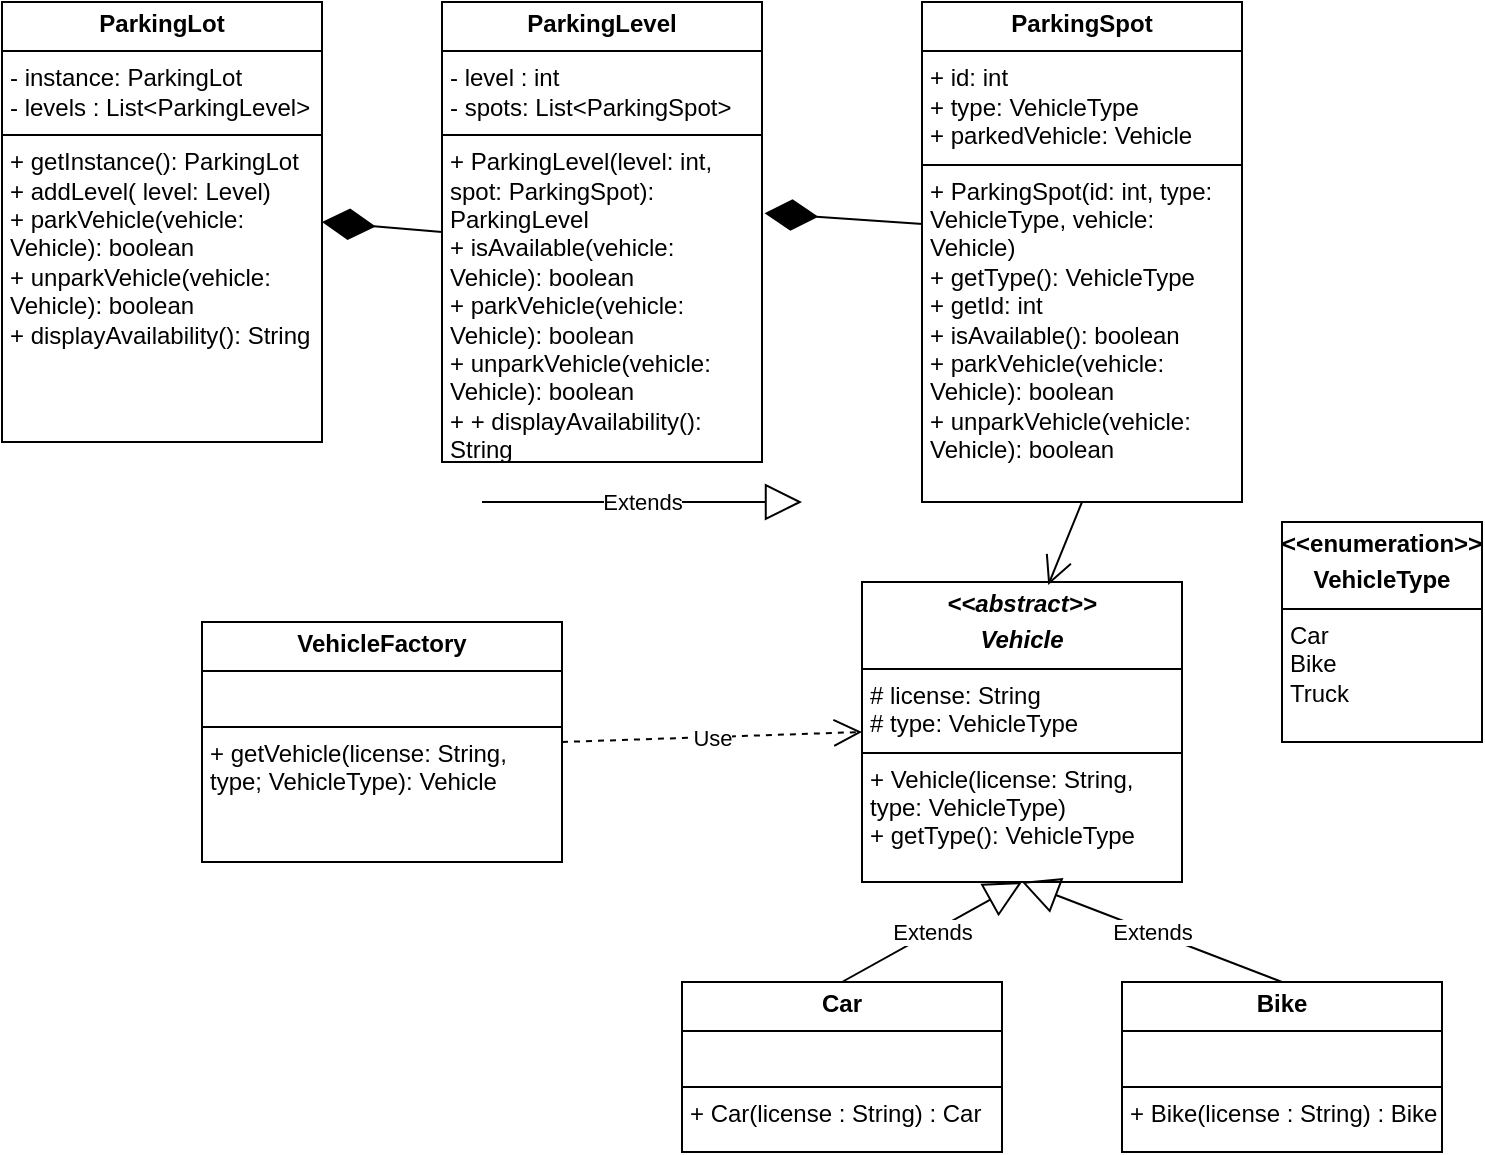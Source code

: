 <mxfile version="26.2.14">
  <diagram id="C5RBs43oDa-KdzZeNtuy" name="Page-1">
    <mxGraphModel dx="1064" dy="673" grid="1" gridSize="10" guides="1" tooltips="1" connect="1" arrows="1" fold="1" page="1" pageScale="1" pageWidth="827" pageHeight="1169" math="0" shadow="0">
      <root>
        <mxCell id="WIyWlLk6GJQsqaUBKTNV-0" />
        <mxCell id="WIyWlLk6GJQsqaUBKTNV-1" parent="WIyWlLk6GJQsqaUBKTNV-0" />
        <mxCell id="36fQSlVcb0-lOF-GQRJ8-12" value="&lt;p style=&quot;margin:0px;margin-top:4px;text-align:center;&quot;&gt;&lt;b&gt;ParkingLot&lt;/b&gt;&lt;/p&gt;&lt;hr size=&quot;1&quot; style=&quot;border-style:solid;&quot;&gt;&lt;p style=&quot;margin:0px;margin-left:4px;&quot;&gt;- instance: ParkingLot&lt;/p&gt;&lt;p style=&quot;margin:0px;margin-left:4px;&quot;&gt;- levels : List&amp;lt;ParkingLevel&amp;gt;&lt;/p&gt;&lt;hr size=&quot;1&quot; style=&quot;border-style:solid;&quot;&gt;&lt;p style=&quot;margin:0px;margin-left:4px;&quot;&gt;+ getInstance(): ParkingLot&lt;/p&gt;&lt;p style=&quot;margin:0px;margin-left:4px;&quot;&gt;+ addLevel( level: Level)&lt;/p&gt;&lt;p style=&quot;margin:0px;margin-left:4px;&quot;&gt;+ parkVehicle(vehicle: Vehicle): boolean&lt;/p&gt;&lt;p style=&quot;margin:0px;margin-left:4px;&quot;&gt;+ unparkVehicle(vehicle: Vehicle): boolean&lt;/p&gt;&lt;p style=&quot;margin:0px;margin-left:4px;&quot;&gt;+ displayAvailability(): String&lt;/p&gt;" style="verticalAlign=top;align=left;overflow=fill;html=1;whiteSpace=wrap;" vertex="1" parent="WIyWlLk6GJQsqaUBKTNV-1">
          <mxGeometry x="50" y="30" width="160" height="220" as="geometry" />
        </mxCell>
        <mxCell id="36fQSlVcb0-lOF-GQRJ8-13" value="&lt;p style=&quot;margin:0px;margin-top:4px;text-align:center;&quot;&gt;&lt;b&gt;ParkingLevel&lt;/b&gt;&lt;/p&gt;&lt;hr size=&quot;1&quot; style=&quot;border-style:solid;&quot;&gt;&lt;p style=&quot;margin:0px;margin-left:4px;&quot;&gt;- level : int&lt;/p&gt;&lt;p style=&quot;margin:0px;margin-left:4px;&quot;&gt;- spots: List&amp;lt;ParkingSpot&amp;gt;&lt;/p&gt;&lt;hr size=&quot;1&quot; style=&quot;border-style:solid;&quot;&gt;&lt;p style=&quot;margin:0px;margin-left:4px;&quot;&gt;+ ParkingLevel(level: int,&amp;nbsp; spot: ParkingSpot): ParkingLevel&lt;/p&gt;&lt;p style=&quot;margin:0px;margin-left:4px;&quot;&gt;+ isAvailable(vehicle: Vehicle): boolean&lt;/p&gt;&lt;p style=&quot;margin: 0px 0px 0px 4px;&quot;&gt;+ parkVehicle(vehicle: Vehicle): boolean&lt;/p&gt;&lt;p style=&quot;margin: 0px 0px 0px 4px;&quot;&gt;+ unparkVehicle(vehicle: Vehicle): boolean&lt;/p&gt;&lt;p style=&quot;margin: 0px 0px 0px 4px;&quot;&gt;+&amp;nbsp;&lt;span style=&quot;background-color: transparent; color: light-dark(rgb(0, 0, 0), rgb(255, 255, 255));&quot;&gt;+ displayAvailability(): String&lt;/span&gt;&lt;/p&gt;" style="verticalAlign=top;align=left;overflow=fill;html=1;whiteSpace=wrap;" vertex="1" parent="WIyWlLk6GJQsqaUBKTNV-1">
          <mxGeometry x="270" y="30" width="160" height="230" as="geometry" />
        </mxCell>
        <mxCell id="36fQSlVcb0-lOF-GQRJ8-14" value="&lt;p style=&quot;margin:0px;margin-top:4px;text-align:center;&quot;&gt;&lt;b&gt;ParkingSpot&lt;/b&gt;&lt;/p&gt;&lt;hr size=&quot;1&quot; style=&quot;border-style:solid;&quot;&gt;&lt;p style=&quot;margin:0px;margin-left:4px;&quot;&gt;+ id: int&lt;/p&gt;&lt;p style=&quot;margin:0px;margin-left:4px;&quot;&gt;+ type: VehicleType&lt;/p&gt;&lt;p style=&quot;margin:0px;margin-left:4px;&quot;&gt;+ parkedVehicle: Vehicle&lt;/p&gt;&lt;hr size=&quot;1&quot; style=&quot;border-style:solid;&quot;&gt;&lt;p style=&quot;margin:0px;margin-left:4px;&quot;&gt;+ ParkingSpot(id: int, type: VehicleType, vehicle: Vehicle)&lt;/p&gt;&lt;p style=&quot;margin:0px;margin-left:4px;&quot;&gt;+ getType(): VehicleType&lt;/p&gt;&lt;p style=&quot;margin:0px;margin-left:4px;&quot;&gt;+ getId: int&lt;/p&gt;&lt;p style=&quot;margin:0px;margin-left:4px;&quot;&gt;+ isAvailable(): boolean&lt;/p&gt;&lt;p style=&quot;margin: 0px 0px 0px 4px;&quot;&gt;+ parkVehicle(vehicle: Vehicle): boolean&lt;/p&gt;&lt;p style=&quot;margin: 0px 0px 0px 4px;&quot;&gt;+ unparkVehicle(vehicle: Vehicle): boolean&lt;/p&gt;" style="verticalAlign=top;align=left;overflow=fill;html=1;whiteSpace=wrap;" vertex="1" parent="WIyWlLk6GJQsqaUBKTNV-1">
          <mxGeometry x="510" y="30" width="160" height="250" as="geometry" />
        </mxCell>
        <mxCell id="36fQSlVcb0-lOF-GQRJ8-15" value="&lt;p style=&quot;margin:0px;margin-top:4px;text-align:center;&quot;&gt;&lt;b&gt;&lt;i&gt;&amp;lt;&amp;lt;abstract&amp;gt;&amp;gt;&lt;/i&gt;&lt;/b&gt;&lt;/p&gt;&lt;p style=&quot;margin:0px;margin-top:4px;text-align:center;&quot;&gt;&lt;b&gt;&lt;i&gt;Vehicle&lt;/i&gt;&lt;/b&gt;&lt;/p&gt;&lt;hr size=&quot;1&quot; style=&quot;border-style:solid;&quot;&gt;&lt;p style=&quot;margin:0px;margin-left:4px;&quot;&gt;# license: String&lt;/p&gt;&lt;p style=&quot;margin:0px;margin-left:4px;&quot;&gt;# type: VehicleType&lt;/p&gt;&lt;hr size=&quot;1&quot; style=&quot;border-style:solid;&quot;&gt;&lt;p style=&quot;margin:0px;margin-left:4px;&quot;&gt;+ Vehicle(license: String, type: VehicleType)&lt;/p&gt;&lt;p style=&quot;margin:0px;margin-left:4px;&quot;&gt;+ getType(): VehicleType&lt;/p&gt;" style="verticalAlign=top;align=left;overflow=fill;html=1;whiteSpace=wrap;" vertex="1" parent="WIyWlLk6GJQsqaUBKTNV-1">
          <mxGeometry x="480" y="320" width="160" height="150" as="geometry" />
        </mxCell>
        <mxCell id="36fQSlVcb0-lOF-GQRJ8-17" value="" style="endArrow=diamondThin;endFill=1;endSize=24;html=1;rounded=0;entryX=1;entryY=0.5;entryDx=0;entryDy=0;exitX=0;exitY=0.5;exitDx=0;exitDy=0;" edge="1" parent="WIyWlLk6GJQsqaUBKTNV-1" source="36fQSlVcb0-lOF-GQRJ8-13" target="36fQSlVcb0-lOF-GQRJ8-12">
          <mxGeometry width="160" relative="1" as="geometry">
            <mxPoint x="310" y="130" as="sourcePoint" />
            <mxPoint x="470" y="130" as="targetPoint" />
          </mxGeometry>
        </mxCell>
        <mxCell id="36fQSlVcb0-lOF-GQRJ8-19" value="" style="endArrow=diamondThin;endFill=1;endSize=24;html=1;rounded=0;entryX=1.008;entryY=0.459;entryDx=0;entryDy=0;entryPerimeter=0;exitX=0.002;exitY=0.444;exitDx=0;exitDy=0;exitPerimeter=0;" edge="1" parent="WIyWlLk6GJQsqaUBKTNV-1" source="36fQSlVcb0-lOF-GQRJ8-14" target="36fQSlVcb0-lOF-GQRJ8-13">
          <mxGeometry width="160" relative="1" as="geometry">
            <mxPoint x="541" y="131" as="sourcePoint" />
            <mxPoint x="420" y="140" as="targetPoint" />
            <Array as="points" />
          </mxGeometry>
        </mxCell>
        <mxCell id="36fQSlVcb0-lOF-GQRJ8-20" value="&lt;p style=&quot;margin:0px;margin-top:4px;text-align:center;&quot;&gt;&lt;b&gt;Car&lt;/b&gt;&lt;/p&gt;&lt;hr size=&quot;1&quot; style=&quot;border-style:solid;&quot;&gt;&lt;p style=&quot;margin:0px;margin-left:4px;&quot;&gt;&lt;br&gt;&lt;/p&gt;&lt;hr size=&quot;1&quot; style=&quot;border-style:solid;&quot;&gt;&lt;p style=&quot;margin:0px;margin-left:4px;&quot;&gt;+ Car(license : String) : Car&lt;/p&gt;" style="verticalAlign=top;align=left;overflow=fill;html=1;whiteSpace=wrap;" vertex="1" parent="WIyWlLk6GJQsqaUBKTNV-1">
          <mxGeometry x="390" y="520" width="160" height="85" as="geometry" />
        </mxCell>
        <mxCell id="36fQSlVcb0-lOF-GQRJ8-21" value="Extends" style="endArrow=block;endSize=16;endFill=0;html=1;rounded=0;exitX=0.5;exitY=0;exitDx=0;exitDy=0;entryX=0.5;entryY=1;entryDx=0;entryDy=0;" edge="1" parent="WIyWlLk6GJQsqaUBKTNV-1" source="36fQSlVcb0-lOF-GQRJ8-20" target="36fQSlVcb0-lOF-GQRJ8-15">
          <mxGeometry width="160" relative="1" as="geometry">
            <mxPoint x="330" y="420" as="sourcePoint" />
            <mxPoint x="490" y="420" as="targetPoint" />
          </mxGeometry>
        </mxCell>
        <mxCell id="36fQSlVcb0-lOF-GQRJ8-25" value="&lt;p style=&quot;margin:0px;margin-top:4px;text-align:center;&quot;&gt;&lt;b&gt;&amp;lt;&amp;lt;enumeration&amp;gt;&amp;gt;&lt;/b&gt;&lt;/p&gt;&lt;p style=&quot;margin:0px;margin-top:4px;text-align:center;&quot;&gt;&lt;b&gt;VehicleType&lt;/b&gt;&lt;/p&gt;&lt;hr size=&quot;1&quot; style=&quot;border-style:solid;&quot;&gt;&lt;p style=&quot;margin:0px;margin-left:4px;&quot;&gt;Car&lt;/p&gt;&lt;p style=&quot;margin:0px;margin-left:4px;&quot;&gt;Bike&lt;br&gt;Truck&lt;/p&gt;" style="verticalAlign=top;align=left;overflow=fill;html=1;whiteSpace=wrap;" vertex="1" parent="WIyWlLk6GJQsqaUBKTNV-1">
          <mxGeometry x="690" y="290" width="100" height="110" as="geometry" />
        </mxCell>
        <mxCell id="36fQSlVcb0-lOF-GQRJ8-27" value="" style="endArrow=open;endFill=1;endSize=12;html=1;rounded=0;exitX=0.5;exitY=1;exitDx=0;exitDy=0;entryX=0.582;entryY=0.01;entryDx=0;entryDy=0;entryPerimeter=0;" edge="1" parent="WIyWlLk6GJQsqaUBKTNV-1" source="36fQSlVcb0-lOF-GQRJ8-14" target="36fQSlVcb0-lOF-GQRJ8-15">
          <mxGeometry width="160" relative="1" as="geometry">
            <mxPoint x="330" y="300" as="sourcePoint" />
            <mxPoint x="490" y="320" as="targetPoint" />
          </mxGeometry>
        </mxCell>
        <mxCell id="36fQSlVcb0-lOF-GQRJ8-34" value="&lt;p style=&quot;margin:0px;margin-top:4px;text-align:center;&quot;&gt;&lt;b&gt;VehicleFactory&lt;/b&gt;&lt;/p&gt;&lt;hr size=&quot;1&quot; style=&quot;border-style:solid;&quot;&gt;&lt;p style=&quot;margin:0px;margin-left:4px;&quot;&gt;&lt;br&gt;&lt;/p&gt;&lt;hr size=&quot;1&quot; style=&quot;border-style:solid;&quot;&gt;&lt;p style=&quot;margin:0px;margin-left:4px;&quot;&gt;+ getVehicle(license: String, type; VehicleType): Vehicle&lt;/p&gt;" style="verticalAlign=top;align=left;overflow=fill;html=1;whiteSpace=wrap;" vertex="1" parent="WIyWlLk6GJQsqaUBKTNV-1">
          <mxGeometry x="150" y="340" width="180" height="120" as="geometry" />
        </mxCell>
        <mxCell id="36fQSlVcb0-lOF-GQRJ8-35" value="Use" style="endArrow=open;endSize=12;dashed=1;html=1;rounded=0;exitX=1;exitY=0.5;exitDx=0;exitDy=0;entryX=0;entryY=0.5;entryDx=0;entryDy=0;" edge="1" parent="WIyWlLk6GJQsqaUBKTNV-1" source="36fQSlVcb0-lOF-GQRJ8-34" target="36fQSlVcb0-lOF-GQRJ8-15">
          <mxGeometry width="160" relative="1" as="geometry">
            <mxPoint x="290" y="560" as="sourcePoint" />
            <mxPoint x="450" y="560" as="targetPoint" />
          </mxGeometry>
        </mxCell>
        <mxCell id="36fQSlVcb0-lOF-GQRJ8-37" value="&lt;p style=&quot;margin:0px;margin-top:4px;text-align:center;&quot;&gt;&lt;b&gt;Bike&lt;/b&gt;&lt;/p&gt;&lt;hr size=&quot;1&quot; style=&quot;border-style:solid;&quot;&gt;&lt;p style=&quot;margin:0px;margin-left:4px;&quot;&gt;&lt;br&gt;&lt;/p&gt;&lt;hr size=&quot;1&quot; style=&quot;border-style:solid;&quot;&gt;&lt;p style=&quot;margin:0px;margin-left:4px;&quot;&gt;+ Bike(license : String) : Bike&lt;/p&gt;" style="verticalAlign=top;align=left;overflow=fill;html=1;whiteSpace=wrap;" vertex="1" parent="WIyWlLk6GJQsqaUBKTNV-1">
          <mxGeometry x="610" y="520" width="160" height="85" as="geometry" />
        </mxCell>
        <mxCell id="36fQSlVcb0-lOF-GQRJ8-38" value="Extends" style="endArrow=block;endSize=16;endFill=0;html=1;rounded=0;" edge="1" parent="WIyWlLk6GJQsqaUBKTNV-1">
          <mxGeometry width="160" relative="1" as="geometry">
            <mxPoint x="290" y="280" as="sourcePoint" />
            <mxPoint x="450" y="280" as="targetPoint" />
          </mxGeometry>
        </mxCell>
        <mxCell id="36fQSlVcb0-lOF-GQRJ8-40" value="Extends" style="endArrow=block;endSize=16;endFill=0;html=1;rounded=0;exitX=0.5;exitY=0;exitDx=0;exitDy=0;entryX=0.5;entryY=1;entryDx=0;entryDy=0;" edge="1" parent="WIyWlLk6GJQsqaUBKTNV-1" source="36fQSlVcb0-lOF-GQRJ8-37" target="36fQSlVcb0-lOF-GQRJ8-15">
          <mxGeometry width="160" relative="1" as="geometry">
            <mxPoint x="600" y="500" as="sourcePoint" />
            <mxPoint x="760" y="500" as="targetPoint" />
          </mxGeometry>
        </mxCell>
      </root>
    </mxGraphModel>
  </diagram>
</mxfile>
